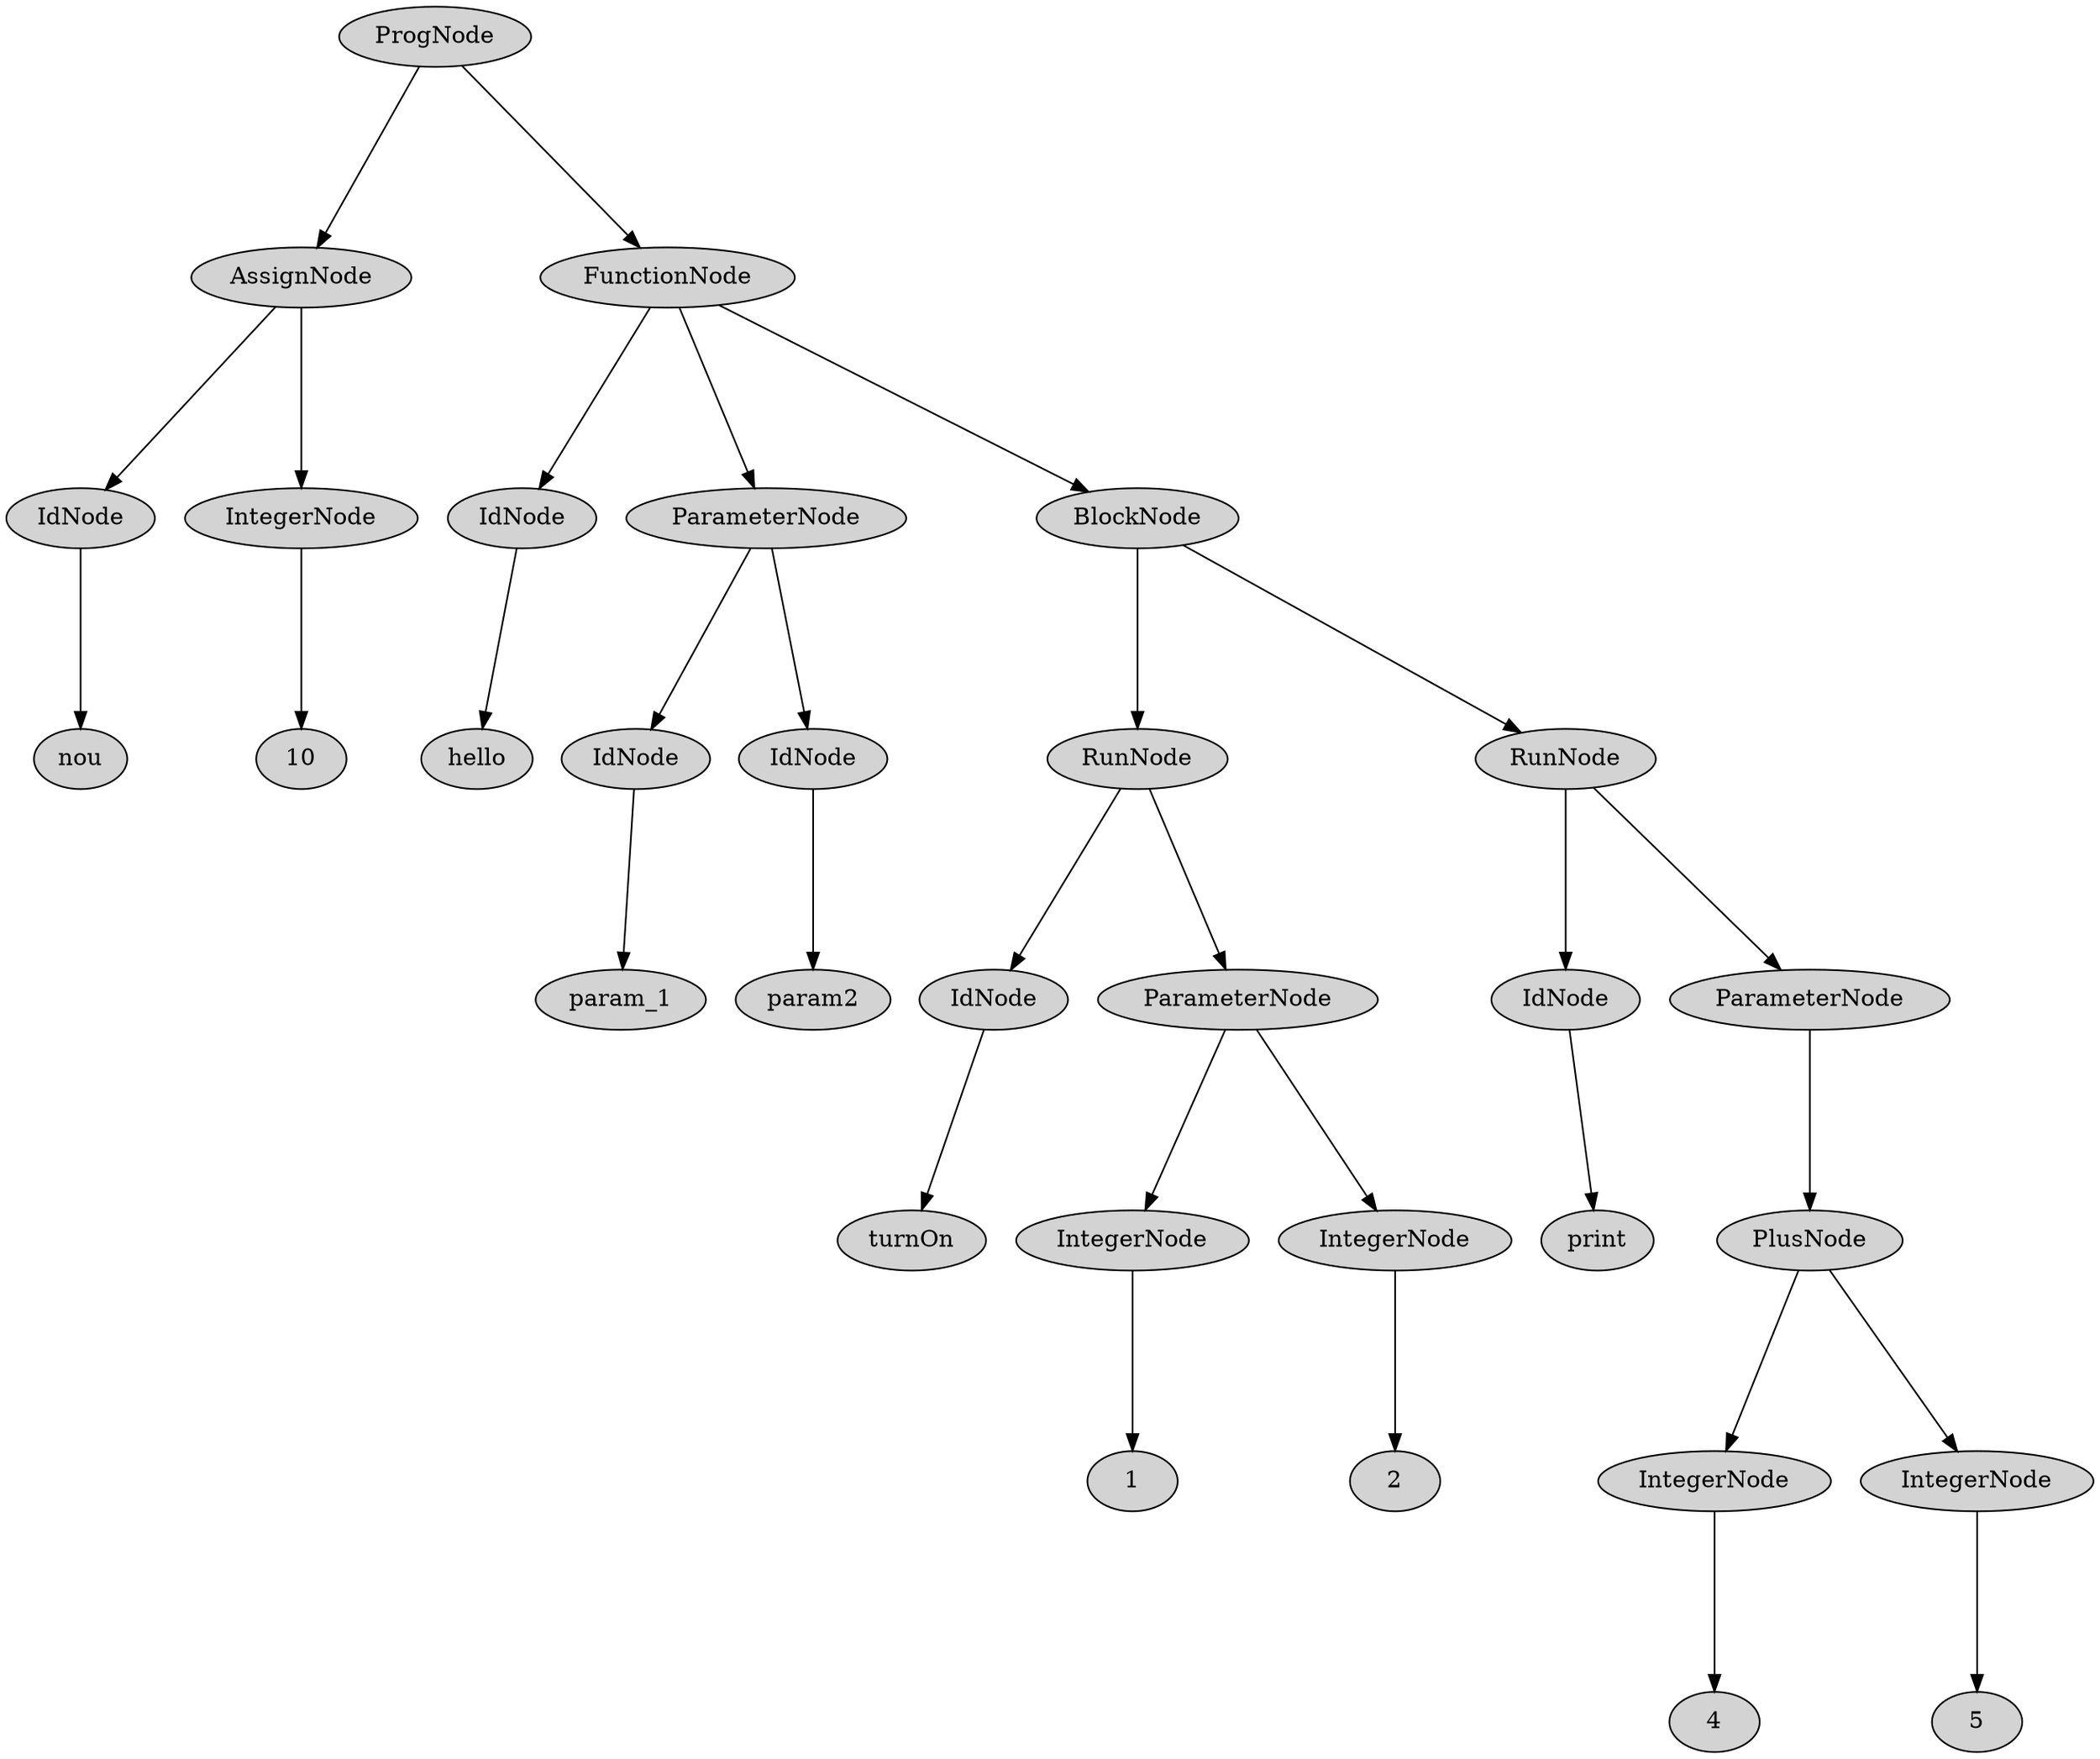digraph G {
	graph [ranksep=1.5 ratio=fill]
	node [style=filled]
	overlap=false
	2846698 [label=ProgNode]
	8346787 [label=AssignNode]
	2846698 -> 8346787
	4594988 [label=IdNode]
	8346787 -> 4594988
	357310 [label=nou]
	4594988 -> 357310
	3085047 [label=IntegerNode]
	8346787 -> 3085047
	8508965 [label=10]
	3085047 -> 8508965
	4872636 [label=FunctionNode]
	2846698 -> 4872636
	1298972 [label=IdNode]
	4872636 -> 1298972
	7554266 [label=hello]
	1298972 -> 7554266
	5419993 [label=ParameterNode]
	4872636 -> 5419993
	4494642 [label=IdNode]
	5419993 -> 4494642
	9876403 [label=param_1]
	4494642 -> 9876403
	9596658 [label=IdNode]
	5419993 -> 9596658
	8172297 [label=param2]
	9596658 -> 8172297
	3886096 [label=BlockNode]
	4872636 -> 3886096
	877556 [label=RunNode]
	3886096 -> 877556
	7242773 [label=IdNode]
	877556 -> 7242773
	8237296 [label=turnOn]
	7242773 -> 8237296
	8480031 [label=ParameterNode]
	877556 -> 8480031
	2782280 [label=IntegerNode]
	8480031 -> 2782280
	9087116 [label=1]
	2782280 -> 9087116
	9253856 [label=IntegerNode]
	8480031 -> 9253856
	453194 [label=2]
	9253856 -> 453194
	1810624 [label=RunNode]
	3886096 -> 1810624
	3453624 [label=IdNode]
	1810624 -> 3453624
	2331877 [label=print]
	3453624 -> 2331877
	9602237 [label=ParameterNode]
	1810624 -> 9602237
	4409407 [label=PlusNode]
	9602237 -> 4409407
	9278765 [label=IntegerNode]
	4409407 -> 9278765
	9496264 [label=4]
	9278765 -> 9496264
	4314550 [label=IntegerNode]
	4409407 -> 4314550
	957054 [label=5]
	4314550 -> 957054
}
